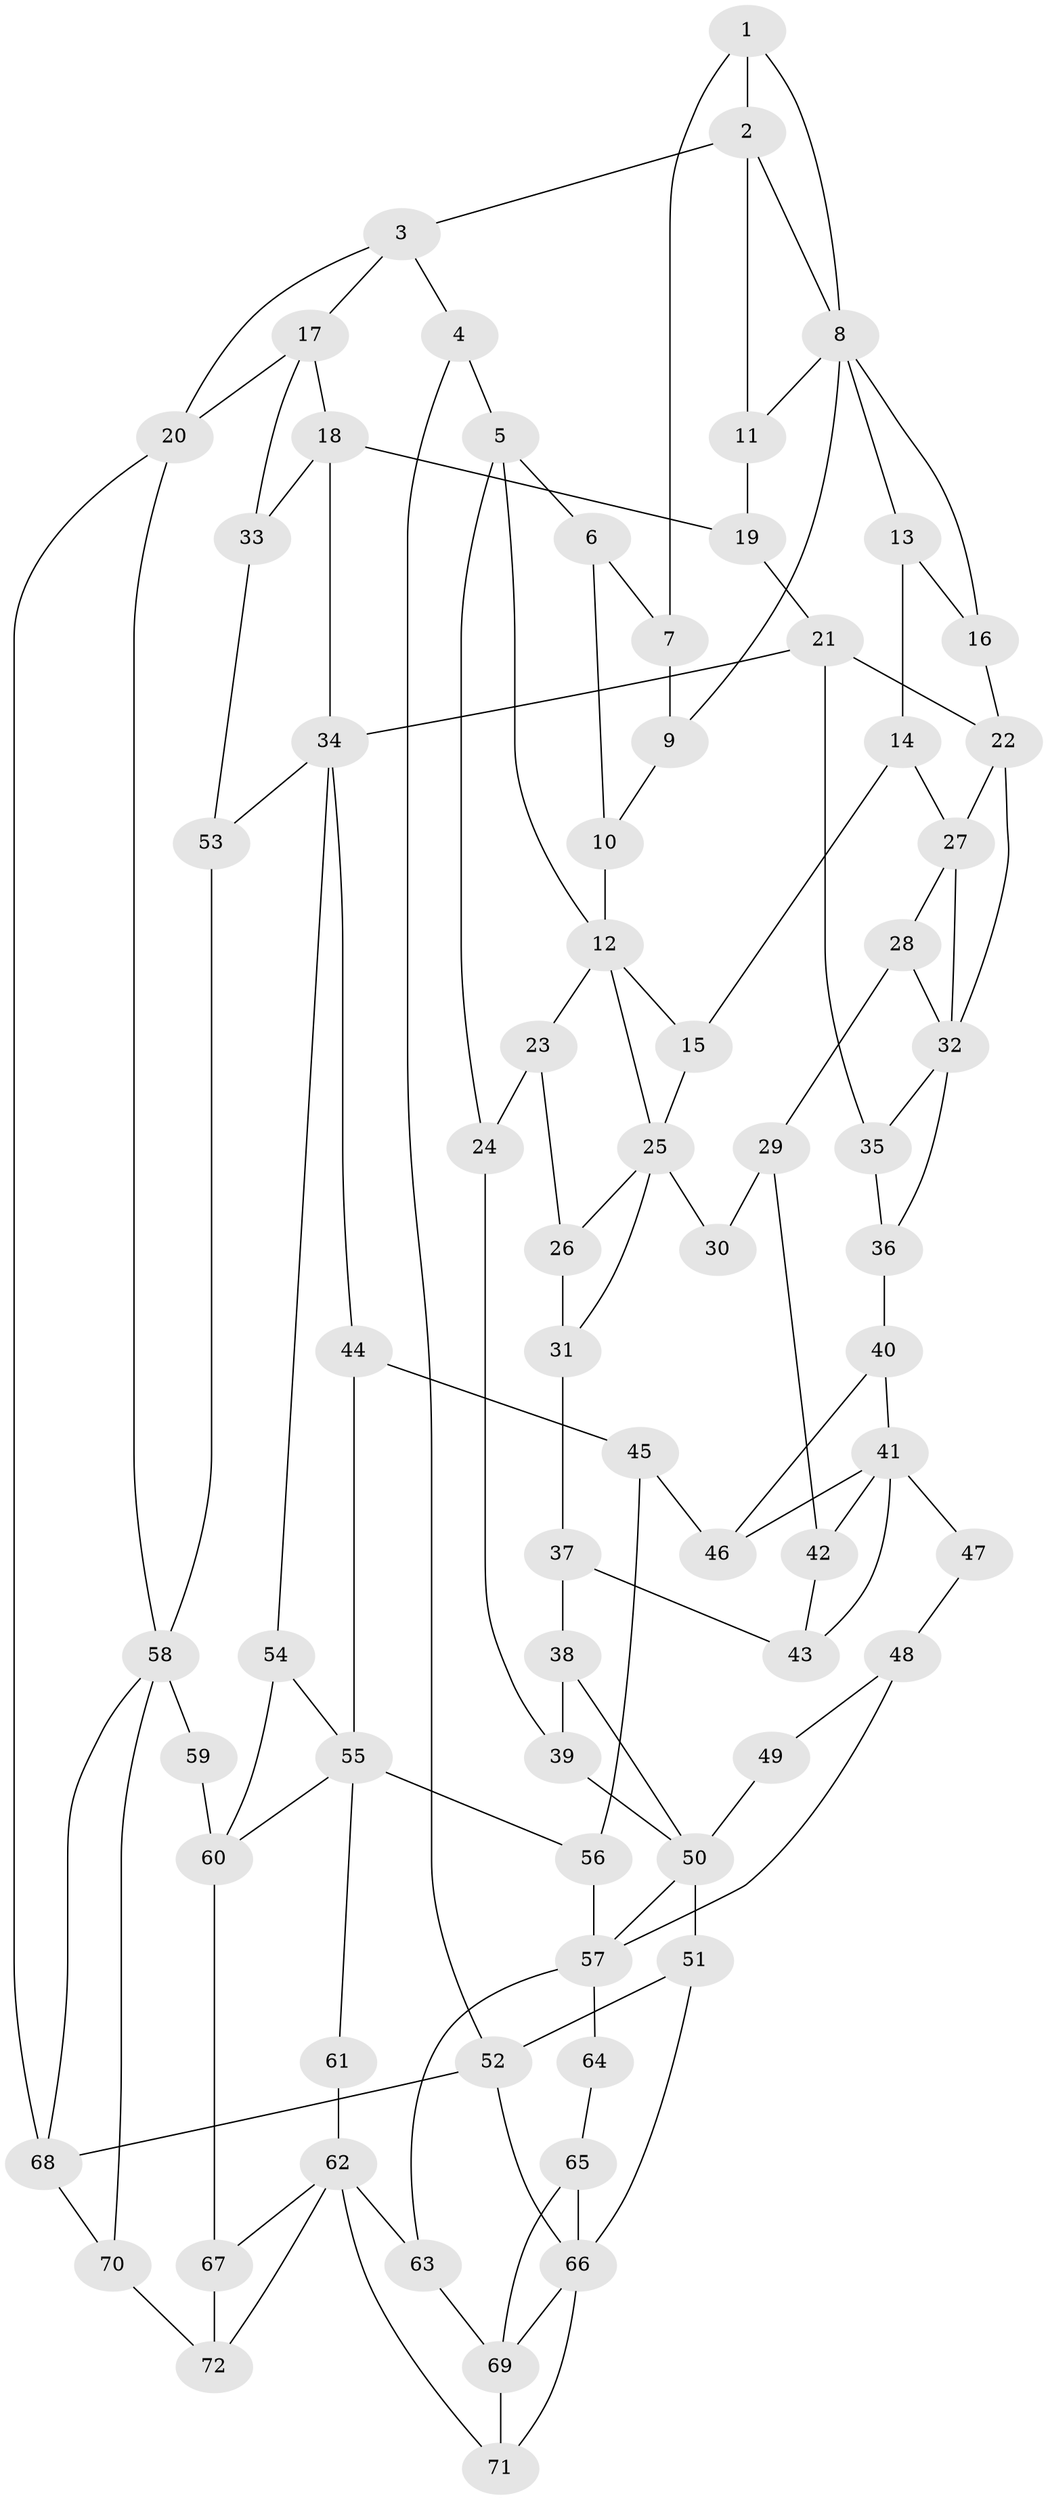 // original degree distribution, {3: 0.013986013986013986, 4: 0.20279720279720279, 5: 0.6013986013986014, 6: 0.18181818181818182}
// Generated by graph-tools (version 1.1) at 2025/38/03/09/25 02:38:35]
// undirected, 72 vertices, 124 edges
graph export_dot {
graph [start="1"]
  node [color=gray90,style=filled];
  1;
  2;
  3;
  4;
  5;
  6;
  7;
  8;
  9;
  10;
  11;
  12;
  13;
  14;
  15;
  16;
  17;
  18;
  19;
  20;
  21;
  22;
  23;
  24;
  25;
  26;
  27;
  28;
  29;
  30;
  31;
  32;
  33;
  34;
  35;
  36;
  37;
  38;
  39;
  40;
  41;
  42;
  43;
  44;
  45;
  46;
  47;
  48;
  49;
  50;
  51;
  52;
  53;
  54;
  55;
  56;
  57;
  58;
  59;
  60;
  61;
  62;
  63;
  64;
  65;
  66;
  67;
  68;
  69;
  70;
  71;
  72;
  1 -- 2 [weight=1.0];
  1 -- 7 [weight=1.0];
  1 -- 8 [weight=1.0];
  2 -- 3 [weight=2.0];
  2 -- 8 [weight=1.0];
  2 -- 11 [weight=2.0];
  3 -- 4 [weight=1.0];
  3 -- 17 [weight=1.0];
  3 -- 20 [weight=2.0];
  4 -- 5 [weight=2.0];
  4 -- 52 [weight=1.0];
  5 -- 6 [weight=2.0];
  5 -- 12 [weight=1.0];
  5 -- 24 [weight=1.0];
  6 -- 7 [weight=1.0];
  6 -- 10 [weight=1.0];
  7 -- 9 [weight=1.0];
  8 -- 9 [weight=1.0];
  8 -- 11 [weight=1.0];
  8 -- 13 [weight=1.0];
  8 -- 16 [weight=1.0];
  9 -- 10 [weight=1.0];
  10 -- 12 [weight=1.0];
  11 -- 19 [weight=2.0];
  12 -- 15 [weight=1.0];
  12 -- 23 [weight=1.0];
  12 -- 25 [weight=1.0];
  13 -- 14 [weight=1.0];
  13 -- 16 [weight=1.0];
  14 -- 15 [weight=1.0];
  14 -- 27 [weight=1.0];
  15 -- 25 [weight=1.0];
  16 -- 22 [weight=1.0];
  17 -- 18 [weight=1.0];
  17 -- 20 [weight=1.0];
  17 -- 33 [weight=1.0];
  18 -- 19 [weight=1.0];
  18 -- 33 [weight=1.0];
  18 -- 34 [weight=1.0];
  19 -- 21 [weight=2.0];
  20 -- 58 [weight=1.0];
  20 -- 68 [weight=1.0];
  21 -- 22 [weight=1.0];
  21 -- 34 [weight=2.0];
  21 -- 35 [weight=1.0];
  22 -- 27 [weight=1.0];
  22 -- 32 [weight=1.0];
  23 -- 24 [weight=1.0];
  23 -- 26 [weight=1.0];
  24 -- 39 [weight=1.0];
  25 -- 26 [weight=1.0];
  25 -- 30 [weight=2.0];
  25 -- 31 [weight=1.0];
  26 -- 31 [weight=1.0];
  27 -- 28 [weight=1.0];
  27 -- 32 [weight=1.0];
  28 -- 29 [weight=1.0];
  28 -- 32 [weight=1.0];
  29 -- 30 [weight=1.0];
  29 -- 42 [weight=1.0];
  31 -- 37 [weight=1.0];
  32 -- 35 [weight=1.0];
  32 -- 36 [weight=1.0];
  33 -- 53 [weight=1.0];
  34 -- 44 [weight=1.0];
  34 -- 53 [weight=1.0];
  34 -- 54 [weight=1.0];
  35 -- 36 [weight=1.0];
  36 -- 40 [weight=1.0];
  37 -- 38 [weight=1.0];
  37 -- 43 [weight=1.0];
  38 -- 39 [weight=1.0];
  38 -- 50 [weight=1.0];
  39 -- 50 [weight=1.0];
  40 -- 41 [weight=1.0];
  40 -- 46 [weight=1.0];
  41 -- 42 [weight=1.0];
  41 -- 43 [weight=1.0];
  41 -- 46 [weight=1.0];
  41 -- 47 [weight=2.0];
  42 -- 43 [weight=1.0];
  44 -- 45 [weight=1.0];
  44 -- 55 [weight=1.0];
  45 -- 46 [weight=1.0];
  45 -- 56 [weight=1.0];
  47 -- 48 [weight=1.0];
  48 -- 49 [weight=1.0];
  48 -- 57 [weight=1.0];
  49 -- 50 [weight=2.0];
  50 -- 51 [weight=1.0];
  50 -- 57 [weight=1.0];
  51 -- 52 [weight=1.0];
  51 -- 66 [weight=1.0];
  52 -- 66 [weight=1.0];
  52 -- 68 [weight=1.0];
  53 -- 58 [weight=1.0];
  54 -- 55 [weight=1.0];
  54 -- 60 [weight=1.0];
  55 -- 56 [weight=1.0];
  55 -- 60 [weight=1.0];
  55 -- 61 [weight=1.0];
  56 -- 57 [weight=1.0];
  57 -- 63 [weight=1.0];
  57 -- 64 [weight=2.0];
  58 -- 59 [weight=2.0];
  58 -- 68 [weight=1.0];
  58 -- 70 [weight=1.0];
  59 -- 60 [weight=2.0];
  60 -- 67 [weight=2.0];
  61 -- 62 [weight=2.0];
  62 -- 63 [weight=1.0];
  62 -- 67 [weight=1.0];
  62 -- 71 [weight=1.0];
  62 -- 72 [weight=1.0];
  63 -- 69 [weight=2.0];
  64 -- 65 [weight=1.0];
  65 -- 66 [weight=1.0];
  65 -- 69 [weight=1.0];
  66 -- 69 [weight=2.0];
  66 -- 71 [weight=1.0];
  67 -- 72 [weight=1.0];
  68 -- 70 [weight=1.0];
  69 -- 71 [weight=1.0];
  70 -- 72 [weight=1.0];
}
